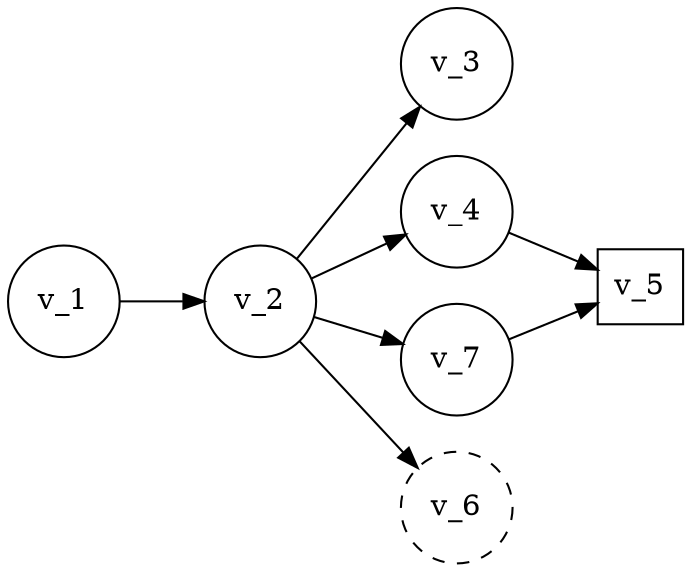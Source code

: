 digraph {
    graph [rankdir=LR];
    node [shape=circle, width=0.5];
    v_1 -> v_2 [label=" ", texlbl="$P$"];
    v_2 -> v_3 [label=" ", texlbl="$Q$"];
    v_2 -> v_4 [label=" ", texlbl="$T_{C_1}$"];
    v_4 -> v_5 [label=" ", texlbl="$T_{E_1}$"];
    v_2 -> v_7 [label=" ", texlbl="$T_{C_2}$"];
    v_7 -> v_5 [label=" ", texlbl="$T_{E_2}$"];
    v_2 -> v_6 [label=" ", texlbl="$\neg T_{C_1} \land \neg T_{C_2}$"];

    v_1 [style="state,initial"];
    v_3 [style="state,accepting"];
    v_5 [style="state,accepting", shape=rect];
    v_6 [style="state,dashed"];
}
